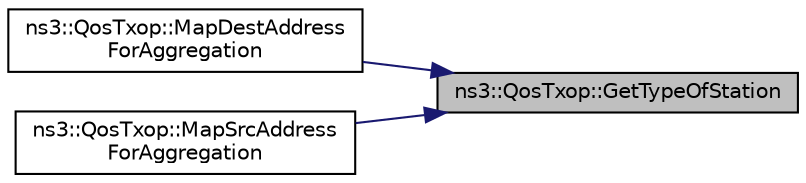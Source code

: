 digraph "ns3::QosTxop::GetTypeOfStation"
{
 // LATEX_PDF_SIZE
  edge [fontname="Helvetica",fontsize="10",labelfontname="Helvetica",labelfontsize="10"];
  node [fontname="Helvetica",fontsize="10",shape=record];
  rankdir="RL";
  Node1 [label="ns3::QosTxop::GetTypeOfStation",height=0.2,width=0.4,color="black", fillcolor="grey75", style="filled", fontcolor="black",tooltip="Return type of station."];
  Node1 -> Node2 [dir="back",color="midnightblue",fontsize="10",style="solid",fontname="Helvetica"];
  Node2 [label="ns3::QosTxop::MapDestAddress\lForAggregation",height=0.2,width=0.4,color="black", fillcolor="white", style="filled",URL="$classns3_1_1_qos_txop.html#a21f64cdee4c94eba77785add45040baf",tooltip="This functions are used only to correctly set destination address in A-MSDU subframes."];
  Node1 -> Node3 [dir="back",color="midnightblue",fontsize="10",style="solid",fontname="Helvetica"];
  Node3 [label="ns3::QosTxop::MapSrcAddress\lForAggregation",height=0.2,width=0.4,color="black", fillcolor="white", style="filled",URL="$classns3_1_1_qos_txop.html#a2dfed32d9ae5a97b625386d3c1a0391a",tooltip="This functions are used only to correctly set source address in A-MSDU subframes."];
}
